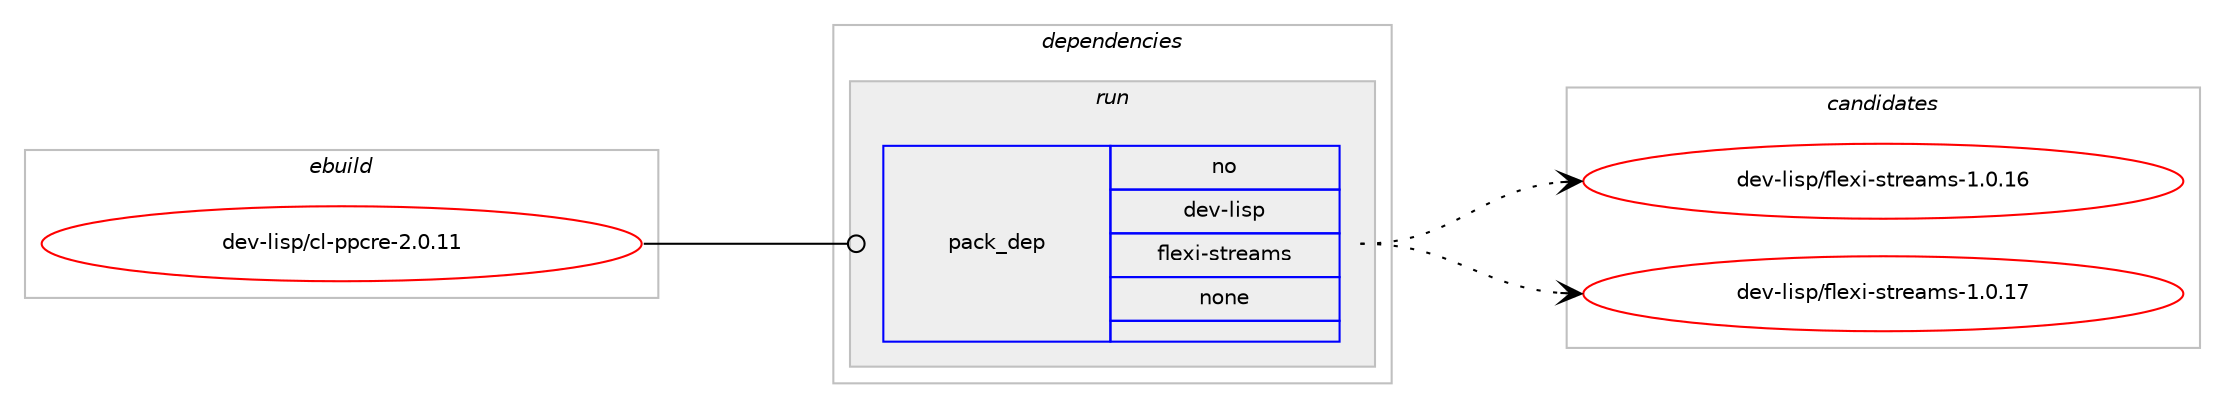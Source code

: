 digraph prolog {

# *************
# Graph options
# *************

newrank=true;
concentrate=true;
compound=true;
graph [rankdir=LR,fontname=Helvetica,fontsize=10,ranksep=1.5];#, ranksep=2.5, nodesep=0.2];
edge  [arrowhead=vee];
node  [fontname=Helvetica,fontsize=10];

# **********
# The ebuild
# **********

subgraph cluster_leftcol {
color=gray;
rank=same;
label=<<i>ebuild</i>>;
id [label="dev-lisp/cl-ppcre-2.0.11", color=red, width=4, href="../dev-lisp/cl-ppcre-2.0.11.svg"];
}

# ****************
# The dependencies
# ****************

subgraph cluster_midcol {
color=gray;
label=<<i>dependencies</i>>;
subgraph cluster_compile {
fillcolor="#eeeeee";
style=filled;
label=<<i>compile</i>>;
}
subgraph cluster_compileandrun {
fillcolor="#eeeeee";
style=filled;
label=<<i>compile and run</i>>;
}
subgraph cluster_run {
fillcolor="#eeeeee";
style=filled;
label=<<i>run</i>>;
subgraph pack983000 {
dependency1373273 [label=<<TABLE BORDER="0" CELLBORDER="1" CELLSPACING="0" CELLPADDING="4" WIDTH="220"><TR><TD ROWSPAN="6" CELLPADDING="30">pack_dep</TD></TR><TR><TD WIDTH="110">no</TD></TR><TR><TD>dev-lisp</TD></TR><TR><TD>flexi-streams</TD></TR><TR><TD>none</TD></TR><TR><TD></TD></TR></TABLE>>, shape=none, color=blue];
}
id:e -> dependency1373273:w [weight=20,style="solid",arrowhead="odot"];
}
}

# **************
# The candidates
# **************

subgraph cluster_choices {
rank=same;
color=gray;
label=<<i>candidates</i>>;

subgraph choice983000 {
color=black;
nodesep=1;
choice1001011184510810511511247102108101120105451151161141019710911545494648464954 [label="dev-lisp/flexi-streams-1.0.16", color=red, width=4,href="../dev-lisp/flexi-streams-1.0.16.svg"];
choice1001011184510810511511247102108101120105451151161141019710911545494648464955 [label="dev-lisp/flexi-streams-1.0.17", color=red, width=4,href="../dev-lisp/flexi-streams-1.0.17.svg"];
dependency1373273:e -> choice1001011184510810511511247102108101120105451151161141019710911545494648464954:w [style=dotted,weight="100"];
dependency1373273:e -> choice1001011184510810511511247102108101120105451151161141019710911545494648464955:w [style=dotted,weight="100"];
}
}

}
